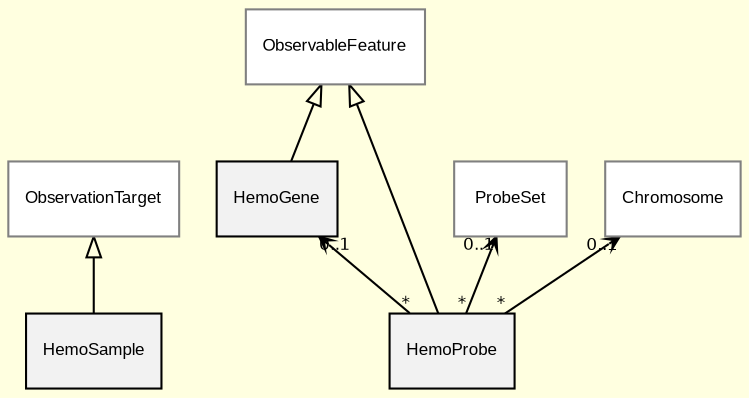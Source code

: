 digraph G {
		compound = true
		fontname = "Bitstream Vera Sans"
		fontsize = 8
		pagedir="TB"
		rankdir="BT"
		bgcolor = "lightyellow"  
		labelfloat = "true"
		mode = "hier"
		overlap = "false"
		splines = "true"
		layers = "1:2"
		clusterrank = "local"
		outputorder="edgesfirst"
		orientation = "portrait"

        node [
			fontname = "Arial"
            fontsize = 8
            shape = "record"
            color = "#808080"
            style="filled"
            fillcolor = "white"
            layer = "2"
            colorscheme = pastel19
        ]

        edge [
                fontname = "Bitstream Vera Sans"
                fontsize = 8
                layer = "1"
        ]

/* entities outside modules*/
               "HemoSample" [
                	    style = "filled"
                	    fillcolor =  "white"
			        	fontname = "Arial"
			        	fontcolor = "black"
			        	color = "black"
                
                        label = "{HemoSample}"
                ]

               "HemoGene" [
                	    style = "filled"
                	    fillcolor =  "white"
			        	fontname = "Arial"
			        	fontcolor = "black"
			        	color = "black"
                
                        label = "{HemoGene}"
                ]

               "HemoProbe" [
                	    style = "filled"
                	    fillcolor =  "white"
			        	fontname = "Arial"
			        	fontcolor = "black"
			        	color = "black"
                
                        label = "{HemoProbe}"
                ]

/*entities inside modules*/
/*        subgraph cluster_0 {
        		rankdir = "TB"
        		pagedir = "TB"
                label = "org.molgenis.auth"
                labelloc = bottom
                colorscheme = pastel19
                fillcolor = 1
                style="filled"*/

/*        }  */
/*        subgraph cluster_1 {
        		rankdir = "TB"
        		pagedir = "TB"
                label = "org.molgenis.core"
                labelloc = bottom
                colorscheme = pastel19
                fillcolor = 2
                style="filled"*/

/*        }  */
/*        subgraph cluster_2 {
        		rankdir = "TB"
        		pagedir = "TB"
                label = "org.molgenis.data"
                labelloc = bottom
                colorscheme = pastel19
                fillcolor = 3
                style="filled"*/

/*        }  */
/*        subgraph cluster_3 {
        		rankdir = "TB"
        		pagedir = "TB"
                label = "org.molgenis.organization"
                labelloc = bottom
                colorscheme = pastel19
                fillcolor = 4
                style="filled"*/

/*        }  */
/*        subgraph cluster_4 {
        		rankdir = "TB"
        		pagedir = "TB"
                label = "org.molgenis.pheno"
                labelloc = bottom
                colorscheme = pastel19
                fillcolor = 5
                style="filled"*/

/*        }  */
/*        subgraph cluster_5 {
        		rankdir = "TB"
        		pagedir = "TB"
                label = "org.molgenis.protocol"
                labelloc = bottom
                colorscheme = pastel19
                fillcolor = 6
                style="filled"*/

/*        }  */
/*        subgraph cluster_6 {
        		rankdir = "TB"
        		pagedir = "TB"
                label = "org.molgenis.xgap"
                labelloc = bottom
                colorscheme = pastel19
                fillcolor = 7
                style="filled"*/

/*        }  */
/*        subgraph cluster_7 {
        		rankdir = "TB"
        		pagedir = "TB"
                label = "org.molgenis.cluster"
                labelloc = bottom
                colorscheme = pastel19
                fillcolor = 8
                style="filled"*/

/*        }  */
/*        subgraph cluster_8 {
        		rankdir = "TB"
        		pagedir = "TB"
                label = "org.molgenis.hemodb"
                labelloc = bottom
                colorscheme = pastel19
                fillcolor = 9
                style="filled"*/

                "HemoSample" [
                	    style = "filled"
                	    fillcolor =  "9"
			        	fontname = "Arial"
			        	fontcolor = "black"
			        	color = "black"
                
                        label = "{HemoSample}"
                ]
                "HemoGene" [
                	    style = "filled"
                	    fillcolor =  "9"
			        	fontname = "Arial"
			        	fontcolor = "black"
			        	color = "black"
                
                        label = "{HemoGene}"
                ]
                "HemoProbe" [
                	    style = "filled"
                	    fillcolor =  "9"
			        	fontname = "Arial"
			        	fontcolor = "black"
			        	color = "black"
                
                        label = "{HemoProbe}"
                ]
/*        }  */

/*inheritance relationships*/
        edge [
                arrowhead = "empty"
                color = "black"
        ]
        "HemoSample" -> "ObservationTarget"
        "HemoGene" -> "ObservableFeature"
        "HemoProbe" -> "ObservableFeature"

/*interface relationships*/
        edge [
                color = "#808080"
        ]

/*one to many 'xref' foreign key relationships*/
        edge [
                arrowhead = "open"
                arrowsize = 0.6
                color = "black"
        ]
		"HemoProbe" -> "ProbeSet" [
			headlabel = "0..1"
			taillabel = "*"
		]
		"HemoProbe" -> "HemoGene" [
			headlabel = "0..1"
			taillabel = "*"
		]
		"HemoProbe" -> "Chromosome" [
			headlabel = "0..1"
			taillabel = "*"
		]
        
        
/*many to many 'mref' foreign key relationships*/
        edge [
             arrowtail = "open"
             color = "black"
             headlabel = "*"
             taillabel = "*"
             arrowsize = 0.6
             constraint = false
        ]
}